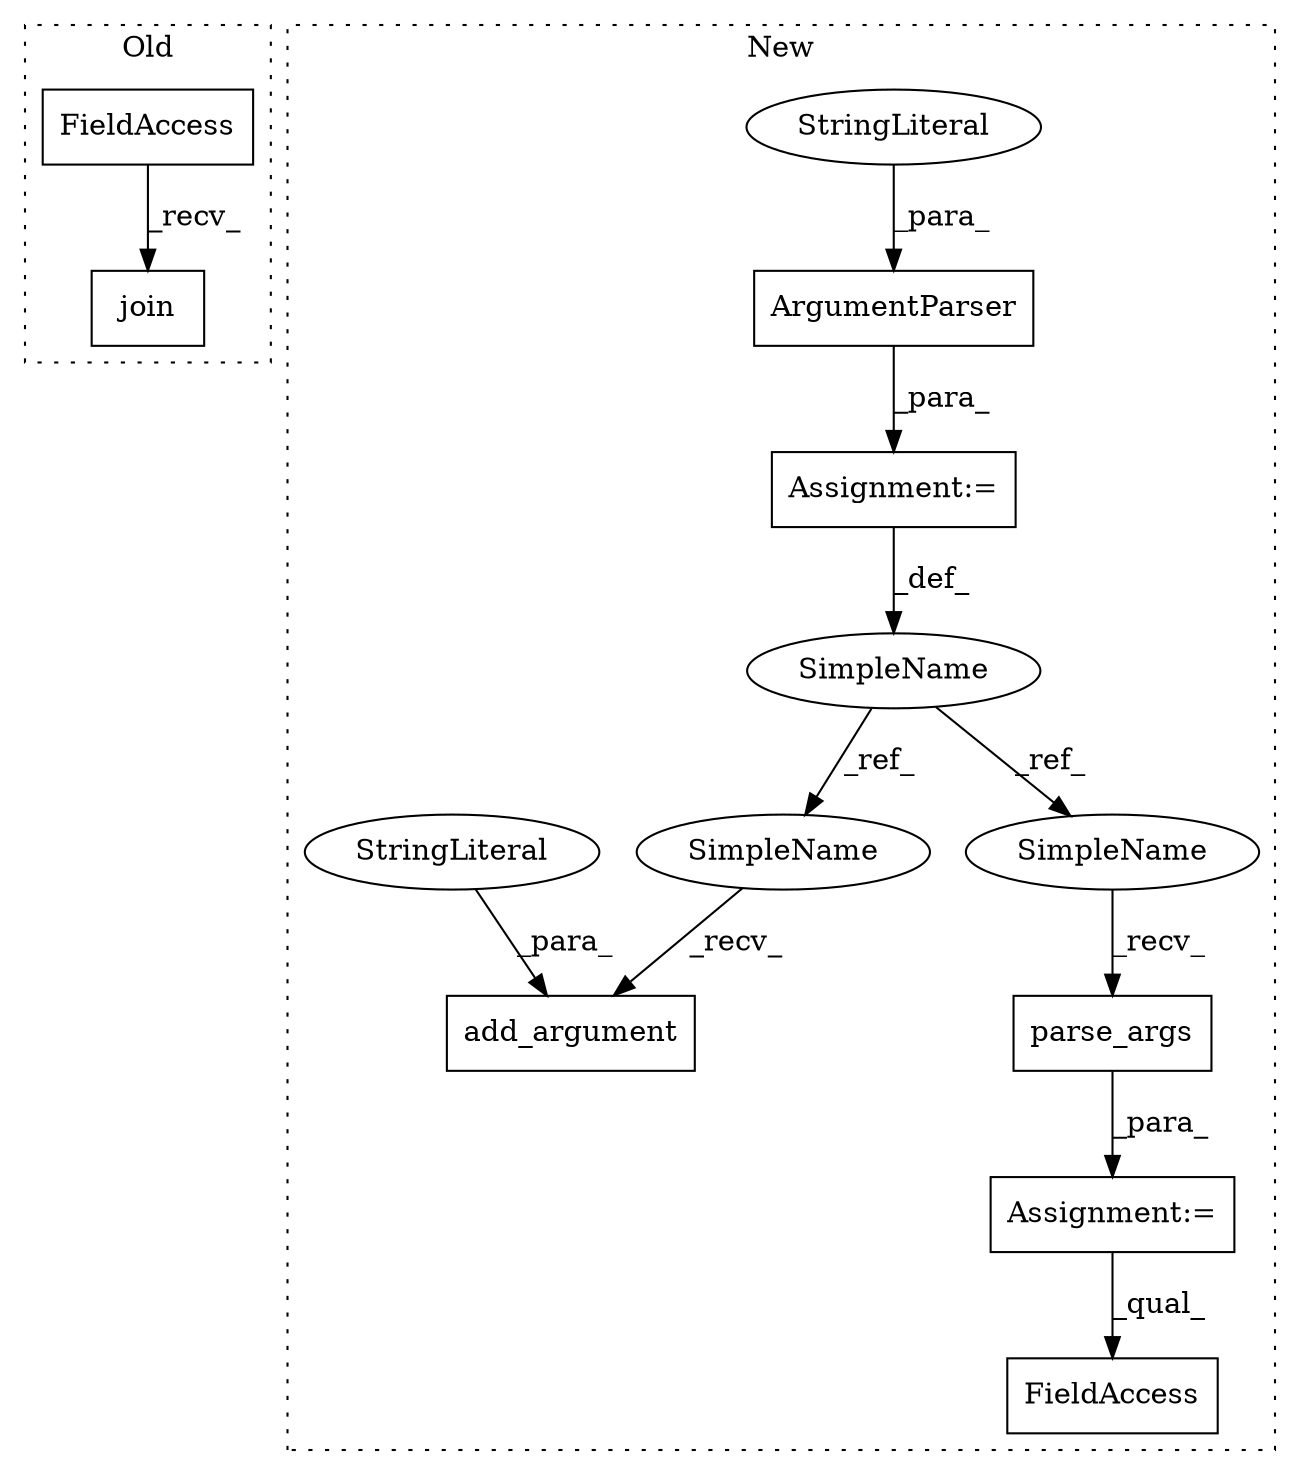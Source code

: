 digraph G {
subgraph cluster0 {
1 [label="join" a="32" s="1776,1815" l="5,1" shape="box"];
11 [label="FieldAccess" a="22" s="1768" l="7" shape="box"];
label = "Old";
style="dotted";
}
subgraph cluster1 {
2 [label="ArgumentParser" a="32" s="4366,4414" l="15,1" shape="box"];
3 [label="FieldAccess" a="22" s="4924" l="17" shape="box"];
4 [label="StringLiteral" a="45" s="4381" l="33" shape="ellipse"];
5 [label="Assignment:=" a="7" s="4356" l="1" shape="box"];
6 [label="Assignment:=" a="7" s="4709" l="1" shape="box"];
7 [label="add_argument" a="32" s="4662,4699" l="13,1" shape="box"];
8 [label="StringLiteral" a="45" s="4687" l="12" shape="ellipse"];
9 [label="SimpleName" a="42" s="4350" l="6" shape="ellipse"];
10 [label="parse_args" a="32" s="4717" l="12" shape="box"];
12 [label="SimpleName" a="42" s="4710" l="6" shape="ellipse"];
13 [label="SimpleName" a="42" s="4655" l="6" shape="ellipse"];
label = "New";
style="dotted";
}
2 -> 5 [label="_para_"];
4 -> 2 [label="_para_"];
5 -> 9 [label="_def_"];
6 -> 3 [label="_qual_"];
8 -> 7 [label="_para_"];
9 -> 12 [label="_ref_"];
9 -> 13 [label="_ref_"];
10 -> 6 [label="_para_"];
11 -> 1 [label="_recv_"];
12 -> 10 [label="_recv_"];
13 -> 7 [label="_recv_"];
}